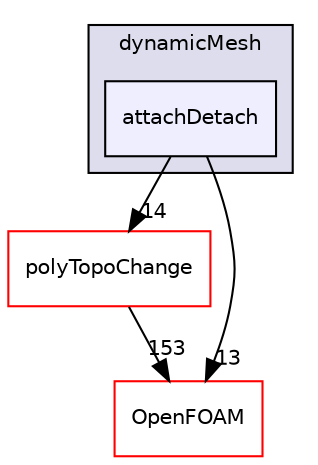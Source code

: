 digraph "src/dynamicMesh/attachDetach" {
  bgcolor=transparent;
  compound=true
  node [ fontsize="10", fontname="Helvetica"];
  edge [ labelfontsize="10", labelfontname="Helvetica"];
  subgraph clusterdir_63742796c427c97a292c80f7db71da36 {
    graph [ bgcolor="#ddddee", pencolor="black", label="dynamicMesh" fontname="Helvetica", fontsize="10", URL="dir_63742796c427c97a292c80f7db71da36.html"]
  dir_d6cc9bc5e60b27f6a6fa4a5b060fea36 [shape=box, label="attachDetach", style="filled", fillcolor="#eeeeff", pencolor="black", URL="dir_d6cc9bc5e60b27f6a6fa4a5b060fea36.html"];
  }
  dir_1dcc9f8d039401a5088c21c8f851d182 [shape=box label="polyTopoChange" color="red" URL="dir_1dcc9f8d039401a5088c21c8f851d182.html"];
  dir_c5473ff19b20e6ec4dfe5c310b3778a8 [shape=box label="OpenFOAM" color="red" URL="dir_c5473ff19b20e6ec4dfe5c310b3778a8.html"];
  dir_1dcc9f8d039401a5088c21c8f851d182->dir_c5473ff19b20e6ec4dfe5c310b3778a8 [headlabel="153", labeldistance=1.5 headhref="dir_000844_001896.html"];
  dir_d6cc9bc5e60b27f6a6fa4a5b060fea36->dir_1dcc9f8d039401a5088c21c8f851d182 [headlabel="14", labeldistance=1.5 headhref="dir_000804_000844.html"];
  dir_d6cc9bc5e60b27f6a6fa4a5b060fea36->dir_c5473ff19b20e6ec4dfe5c310b3778a8 [headlabel="13", labeldistance=1.5 headhref="dir_000804_001896.html"];
}
